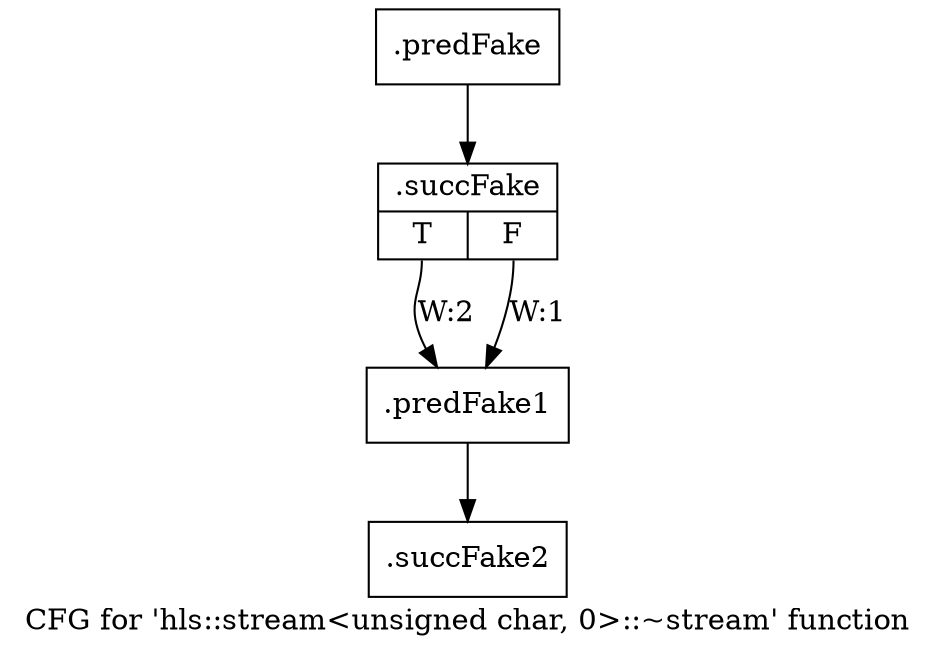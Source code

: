 digraph "CFG for 'hls::stream\<unsigned char, 0\>::~stream' function" {
	label="CFG for 'hls::stream\<unsigned char, 0\>::~stream' function";

	Node0x522ebf0 [shape=record,filename="",linenumber="",label="{.predFake}"];
	Node0x522ebf0 -> Node0x52d7960[ callList="" memoryops="" filename="/home/akhilkushe/Xilinx/Vitis_HLS/2021.2/include/hls_stream_thread_unsafe.h" execusionnum="1"];
	Node0x52d7960 [shape=record,filename="/home/akhilkushe/Xilinx/Vitis_HLS/2021.2/include/hls_stream_thread_unsafe.h",linenumber="335",label="{.succFake|{<s0>T|<s1>F}}"];
	Node0x52d7960:s0 -> Node0x5230d60[label="W:2"];
	Node0x52d7960:s1 -> Node0x5230d60[label="W:1" callList="" memoryops="" filename="/home/akhilkushe/Xilinx/Vitis_HLS/2021.2/include/hls_stream_thread_unsafe.h" execusionnum="0"];
	Node0x5230d60 [shape=record,filename="/home/akhilkushe/Xilinx/Vitis_HLS/2021.2/include/hls_stream_thread_unsafe.h",linenumber="343",label="{.predFake1}"];
	Node0x5230d60 -> Node0x52d7bd0[ callList="" memoryops="" filename="/home/akhilkushe/Xilinx/Vitis_HLS/2021.2/include/hls_stream_thread_unsafe.h" execusionnum="1"];
	Node0x52d7bd0 [shape=record,filename="/home/akhilkushe/Xilinx/Vitis_HLS/2021.2/include/hls_stream_thread_unsafe.h",linenumber="343",label="{.succFake2}"];
}
